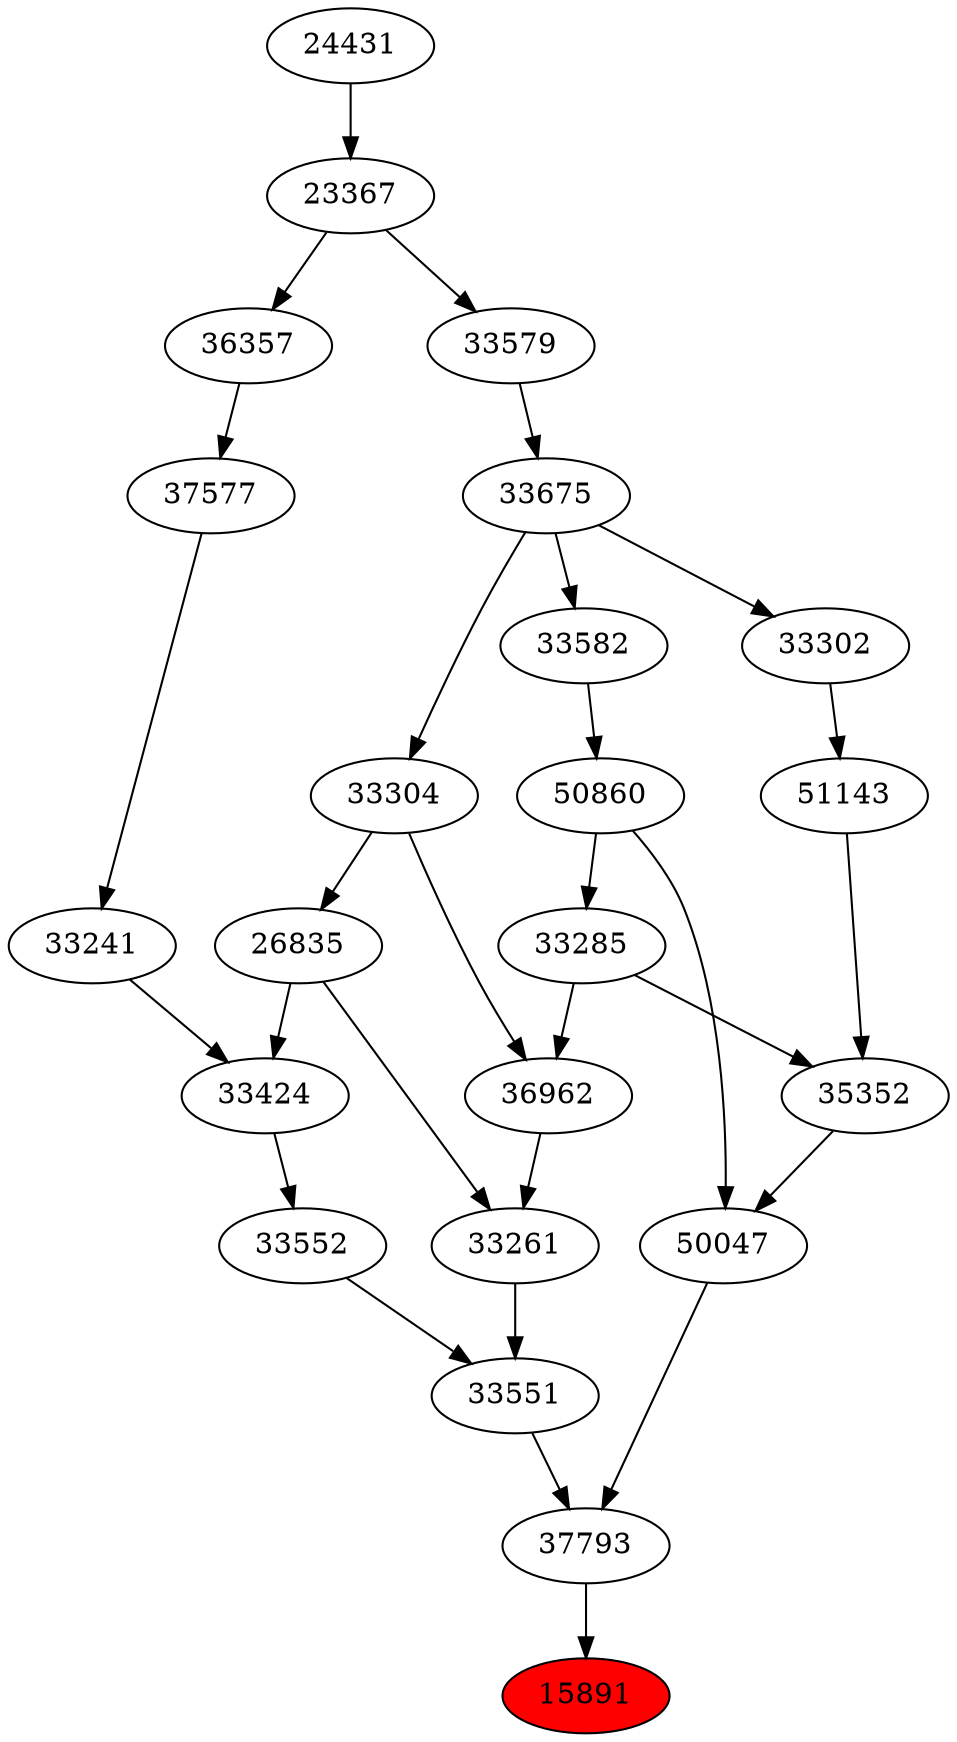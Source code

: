 strict digraph{ 
15891 [label="15891" fillcolor=red style=filled]
37793 -> 15891
37793 [label="37793"]
33551 -> 37793
50047 -> 37793
33551 [label="33551"]
33552 -> 33551
33261 -> 33551
50047 [label="50047"]
35352 -> 50047
50860 -> 50047
33552 [label="33552"]
33424 -> 33552
33261 [label="33261"]
36962 -> 33261
26835 -> 33261
35352 [label="35352"]
33285 -> 35352
51143 -> 35352
50860 [label="50860"]
33582 -> 50860
33424 [label="33424"]
33241 -> 33424
26835 -> 33424
36962 [label="36962"]
33285 -> 36962
33304 -> 36962
26835 [label="26835"]
33304 -> 26835
33285 [label="33285"]
50860 -> 33285
51143 [label="51143"]
33302 -> 51143
33582 [label="33582"]
33675 -> 33582
33241 [label="33241"]
37577 -> 33241
33304 [label="33304"]
33675 -> 33304
33302 [label="33302"]
33675 -> 33302
33675 [label="33675"]
33579 -> 33675
37577 [label="37577"]
36357 -> 37577
33579 [label="33579"]
23367 -> 33579
36357 [label="36357"]
23367 -> 36357
23367 [label="23367"]
24431 -> 23367
24431 [label="24431"]
}